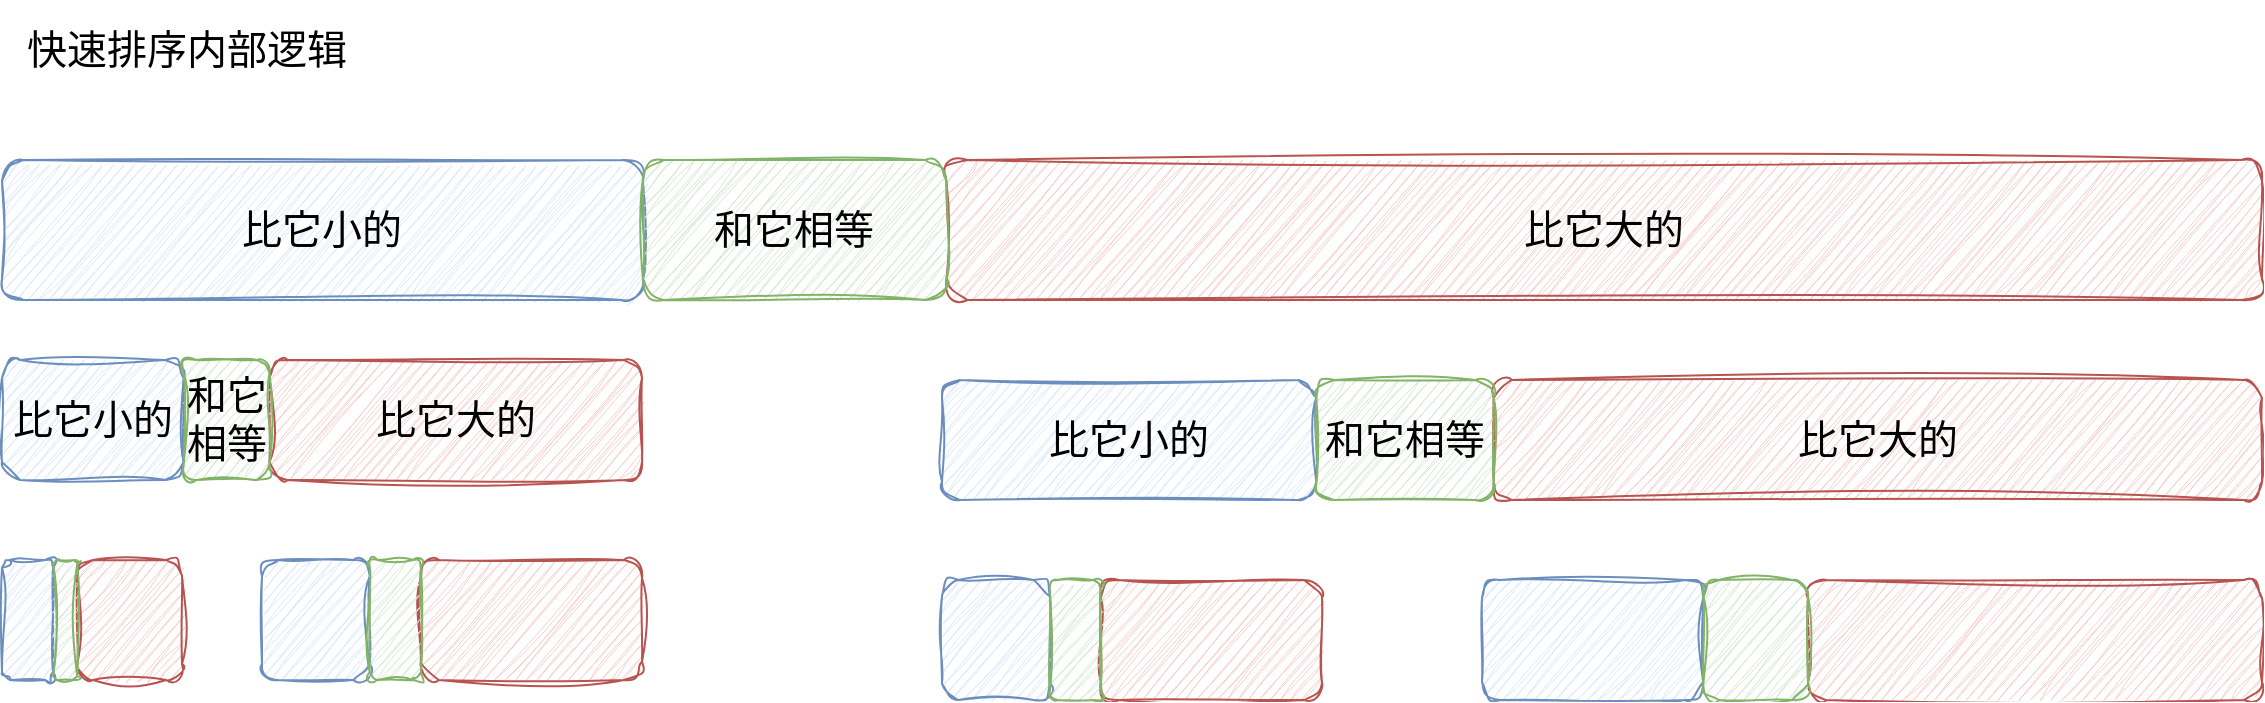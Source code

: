 <mxfile>
    <diagram id="BZZcQW6atTqjhy44g_oU" name="第 1 页">
        <mxGraphModel dx="1132" dy="723" grid="0" gridSize="10" guides="1" tooltips="1" connect="1" arrows="1" fold="1" page="1" pageScale="1" pageWidth="1200" pageHeight="1600" background="none" math="0" shadow="0">
            <root>
                <mxCell id="0"/>
                <mxCell id="1" parent="0"/>
                <mxCell id="147" value="" style="group" vertex="1" connectable="0" parent="1">
                    <mxGeometry x="150" y="390" width="320" height="60" as="geometry"/>
                </mxCell>
                <mxCell id="134" value="比它小的" style="rounded=1;whiteSpace=wrap;html=1;hachureGap=4;fontFamily=Architects Daughter;fontSource=https%3A%2F%2Ffonts.googleapis.com%2Fcss%3Ffamily%3DArchitects%2BDaughter;fontSize=20;fillColor=#dae8fc;strokeColor=#6c8ebf;shadow=0;glass=0;sketch=1;curveFitting=1;jiggle=2;" vertex="1" parent="147">
                    <mxGeometry width="90.746" height="60" as="geometry"/>
                </mxCell>
                <mxCell id="136" value="比它大的" style="rounded=1;whiteSpace=wrap;html=1;sketch=1;hachureGap=4;jiggle=2;curveFitting=1;fontFamily=Architects Daughter;fontSource=https%3A%2F%2Ffonts.googleapis.com%2Fcss%3Ffamily%3DArchitects%2BDaughter;fontSize=20;fillColor=#f8cecc;strokeColor=#b85450;" vertex="1" parent="147">
                    <mxGeometry x="133.731" width="186.269" height="60" as="geometry"/>
                </mxCell>
                <mxCell id="135" value="和它相等" style="rounded=1;whiteSpace=wrap;html=1;hachureGap=4;fontFamily=Architects Daughter;fontSource=https%3A%2F%2Ffonts.googleapis.com%2Fcss%3Ffamily%3DArchitects%2BDaughter;fontSize=20;fillStyle=auto;fillColor=#d5e8d4;strokeColor=#82b366;shadow=0;sketch=1;curveFitting=1;jiggle=2;imageWidth=24;imageAspect=1;overflow=visible;recursiveResize=1;" vertex="1" parent="147">
                    <mxGeometry x="90.746" width="42.985" height="60" as="geometry"/>
                </mxCell>
                <mxCell id="148" value="" style="group" vertex="1" connectable="0" parent="1">
                    <mxGeometry x="150" y="290" width="1130" height="70" as="geometry"/>
                </mxCell>
                <mxCell id="149" value="比它小的" style="rounded=1;whiteSpace=wrap;html=1;hachureGap=4;fontFamily=Architects Daughter;fontSource=https%3A%2F%2Ffonts.googleapis.com%2Fcss%3Ffamily%3DArchitects%2BDaughter;fontSize=20;fillColor=#dae8fc;strokeColor=#6c8ebf;shadow=0;glass=0;sketch=1;curveFitting=1;jiggle=2;" vertex="1" parent="148">
                    <mxGeometry width="320.448" height="70" as="geometry"/>
                </mxCell>
                <mxCell id="150" value="比它大的" style="rounded=1;whiteSpace=wrap;html=1;sketch=1;hachureGap=4;jiggle=2;curveFitting=1;fontFamily=Architects Daughter;fontSource=https%3A%2F%2Ffonts.googleapis.com%2Fcss%3Ffamily%3DArchitects%2BDaughter;fontSize=20;fillColor=#f8cecc;strokeColor=#b85450;" vertex="1" parent="148">
                    <mxGeometry x="472.239" width="657.761" height="70" as="geometry"/>
                </mxCell>
                <mxCell id="151" value="和它相等" style="rounded=1;whiteSpace=wrap;html=1;hachureGap=4;fontFamily=Architects Daughter;fontSource=https%3A%2F%2Ffonts.googleapis.com%2Fcss%3Ffamily%3DArchitects%2BDaughter;fontSize=20;fillStyle=auto;fillColor=#d5e8d4;strokeColor=#82b366;shadow=0;sketch=1;curveFitting=1;jiggle=2;imageWidth=24;imageAspect=1;overflow=visible;recursiveResize=1;" vertex="1" parent="148">
                    <mxGeometry x="320.448" width="151.791" height="70" as="geometry"/>
                </mxCell>
                <mxCell id="153" value="" style="group" vertex="1" connectable="0" parent="1">
                    <mxGeometry x="620" y="400" width="660" height="60" as="geometry"/>
                </mxCell>
                <mxCell id="154" value="比它小的" style="rounded=1;whiteSpace=wrap;html=1;hachureGap=4;fontFamily=Architects Daughter;fontSource=https%3A%2F%2Ffonts.googleapis.com%2Fcss%3Ffamily%3DArchitects%2BDaughter;fontSize=20;fillColor=#dae8fc;strokeColor=#6c8ebf;shadow=0;glass=0;sketch=1;curveFitting=1;jiggle=2;" vertex="1" parent="153">
                    <mxGeometry width="187.164" height="60" as="geometry"/>
                </mxCell>
                <mxCell id="155" value="比它大的" style="rounded=1;whiteSpace=wrap;html=1;sketch=1;hachureGap=4;jiggle=2;curveFitting=1;fontFamily=Architects Daughter;fontSource=https%3A%2F%2Ffonts.googleapis.com%2Fcss%3Ffamily%3DArchitects%2BDaughter;fontSize=20;fillColor=#f8cecc;strokeColor=#b85450;" vertex="1" parent="153">
                    <mxGeometry x="275.821" width="384.179" height="60" as="geometry"/>
                </mxCell>
                <mxCell id="156" value="和它相等" style="rounded=1;whiteSpace=wrap;html=1;hachureGap=4;fontFamily=Architects Daughter;fontSource=https%3A%2F%2Ffonts.googleapis.com%2Fcss%3Ffamily%3DArchitects%2BDaughter;fontSize=20;fillStyle=auto;fillColor=#d5e8d4;strokeColor=#82b366;shadow=0;sketch=1;curveFitting=1;jiggle=2;imageWidth=24;imageAspect=1;overflow=visible;recursiveResize=1;" vertex="1" parent="153">
                    <mxGeometry x="187.164" width="88.657" height="60" as="geometry"/>
                </mxCell>
                <mxCell id="157" value="" style="group" vertex="1" connectable="0" parent="1">
                    <mxGeometry x="150" y="490" width="90" height="60" as="geometry"/>
                </mxCell>
                <mxCell id="158" value="" style="rounded=1;whiteSpace=wrap;html=1;hachureGap=4;fontFamily=Architects Daughter;fontSource=https%3A%2F%2Ffonts.googleapis.com%2Fcss%3Ffamily%3DArchitects%2BDaughter;fontSize=20;fillColor=#dae8fc;strokeColor=#6c8ebf;shadow=0;glass=0;sketch=1;curveFitting=1;jiggle=2;" vertex="1" parent="157">
                    <mxGeometry width="25.522" height="60" as="geometry"/>
                </mxCell>
                <mxCell id="159" value="" style="rounded=1;whiteSpace=wrap;html=1;sketch=1;hachureGap=4;jiggle=2;curveFitting=1;fontFamily=Architects Daughter;fontSource=https%3A%2F%2Ffonts.googleapis.com%2Fcss%3Ffamily%3DArchitects%2BDaughter;fontSize=20;fillColor=#f8cecc;strokeColor=#b85450;" vertex="1" parent="157">
                    <mxGeometry x="37.612" width="52.388" height="60" as="geometry"/>
                </mxCell>
                <mxCell id="161" style="edgeStyle=none;sketch=1;hachureGap=4;jiggle=2;curveFitting=1;html=1;exitX=1;exitY=0.5;exitDx=0;exitDy=0;fontFamily=Architects Daughter;fontSource=https%3A%2F%2Ffonts.googleapis.com%2Fcss%3Ffamily%3DArchitects%2BDaughter;fontSize=16;" edge="1" parent="157" source="160" target="159">
                    <mxGeometry relative="1" as="geometry"/>
                </mxCell>
                <mxCell id="160" value="" style="rounded=1;whiteSpace=wrap;html=1;hachureGap=4;fontFamily=Architects Daughter;fontSource=https%3A%2F%2Ffonts.googleapis.com%2Fcss%3Ffamily%3DArchitects%2BDaughter;fontSize=20;fillStyle=auto;fillColor=#d5e8d4;strokeColor=#82b366;shadow=0;sketch=1;curveFitting=1;jiggle=2;imageWidth=24;imageAspect=1;overflow=visible;recursiveResize=1;" vertex="1" parent="157">
                    <mxGeometry x="25.522" width="12.09" height="60" as="geometry"/>
                </mxCell>
                <mxCell id="162" value="" style="group" vertex="1" connectable="0" parent="1">
                    <mxGeometry x="620" y="500" width="190" height="60" as="geometry"/>
                </mxCell>
                <mxCell id="163" value="" style="rounded=1;whiteSpace=wrap;html=1;hachureGap=4;fontFamily=Architects Daughter;fontSource=https%3A%2F%2Ffonts.googleapis.com%2Fcss%3Ffamily%3DArchitects%2BDaughter;fontSize=20;fillColor=#dae8fc;strokeColor=#6c8ebf;shadow=0;glass=0;sketch=1;curveFitting=1;jiggle=2;" vertex="1" parent="162">
                    <mxGeometry width="53.881" height="60" as="geometry"/>
                </mxCell>
                <mxCell id="164" value="" style="rounded=1;whiteSpace=wrap;html=1;sketch=1;hachureGap=4;jiggle=2;curveFitting=1;fontFamily=Architects Daughter;fontSource=https%3A%2F%2Ffonts.googleapis.com%2Fcss%3Ffamily%3DArchitects%2BDaughter;fontSize=20;fillColor=#f8cecc;strokeColor=#b85450;" vertex="1" parent="162">
                    <mxGeometry x="79.403" width="110.597" height="60" as="geometry"/>
                </mxCell>
                <mxCell id="165" style="edgeStyle=none;sketch=1;hachureGap=4;jiggle=2;curveFitting=1;html=1;exitX=1;exitY=0.5;exitDx=0;exitDy=0;fontFamily=Architects Daughter;fontSource=https%3A%2F%2Ffonts.googleapis.com%2Fcss%3Ffamily%3DArchitects%2BDaughter;fontSize=16;" edge="1" parent="162" source="166" target="164">
                    <mxGeometry relative="1" as="geometry"/>
                </mxCell>
                <mxCell id="166" value="" style="rounded=1;whiteSpace=wrap;html=1;hachureGap=4;fontFamily=Architects Daughter;fontSource=https%3A%2F%2Ffonts.googleapis.com%2Fcss%3Ffamily%3DArchitects%2BDaughter;fontSize=20;fillStyle=auto;fillColor=#d5e8d4;strokeColor=#82b366;shadow=0;sketch=1;curveFitting=1;jiggle=2;imageWidth=24;imageAspect=1;overflow=visible;recursiveResize=1;" vertex="1" parent="162">
                    <mxGeometry x="53.881" width="25.522" height="60" as="geometry"/>
                </mxCell>
                <mxCell id="167" value="" style="group" vertex="1" connectable="0" parent="1">
                    <mxGeometry x="280" y="490" width="190" height="60" as="geometry"/>
                </mxCell>
                <mxCell id="168" value="" style="rounded=1;whiteSpace=wrap;html=1;hachureGap=4;fontFamily=Architects Daughter;fontSource=https%3A%2F%2Ffonts.googleapis.com%2Fcss%3Ffamily%3DArchitects%2BDaughter;fontSize=20;fillColor=#dae8fc;strokeColor=#6c8ebf;shadow=0;glass=0;sketch=1;curveFitting=1;jiggle=2;" vertex="1" parent="167">
                    <mxGeometry width="53.881" height="60" as="geometry"/>
                </mxCell>
                <mxCell id="169" value="" style="rounded=1;whiteSpace=wrap;html=1;sketch=1;hachureGap=4;jiggle=2;curveFitting=1;fontFamily=Architects Daughter;fontSource=https%3A%2F%2Ffonts.googleapis.com%2Fcss%3Ffamily%3DArchitects%2BDaughter;fontSize=20;fillColor=#f8cecc;strokeColor=#b85450;" vertex="1" parent="167">
                    <mxGeometry x="79.403" width="110.597" height="60" as="geometry"/>
                </mxCell>
                <mxCell id="170" style="edgeStyle=none;sketch=1;hachureGap=4;jiggle=2;curveFitting=1;html=1;exitX=1;exitY=0.5;exitDx=0;exitDy=0;fontFamily=Architects Daughter;fontSource=https%3A%2F%2Ffonts.googleapis.com%2Fcss%3Ffamily%3DArchitects%2BDaughter;fontSize=16;" edge="1" parent="167" source="171" target="169">
                    <mxGeometry relative="1" as="geometry"/>
                </mxCell>
                <mxCell id="171" value="" style="rounded=1;whiteSpace=wrap;html=1;hachureGap=4;fontFamily=Architects Daughter;fontSource=https%3A%2F%2Ffonts.googleapis.com%2Fcss%3Ffamily%3DArchitects%2BDaughter;fontSize=20;fillStyle=auto;fillColor=#d5e8d4;strokeColor=#82b366;shadow=0;sketch=1;curveFitting=1;jiggle=2;imageWidth=24;imageAspect=1;overflow=visible;recursiveResize=1;" vertex="1" parent="167">
                    <mxGeometry x="53.881" width="25.522" height="60" as="geometry"/>
                </mxCell>
                <mxCell id="172" value="" style="group" vertex="1" connectable="0" parent="1">
                    <mxGeometry x="890" y="500" width="390" height="60" as="geometry"/>
                </mxCell>
                <mxCell id="173" value="" style="rounded=1;whiteSpace=wrap;html=1;hachureGap=4;fontFamily=Architects Daughter;fontSource=https%3A%2F%2Ffonts.googleapis.com%2Fcss%3Ffamily%3DArchitects%2BDaughter;fontSize=20;fillColor=#dae8fc;strokeColor=#6c8ebf;shadow=0;glass=0;sketch=1;curveFitting=1;jiggle=2;" vertex="1" parent="172">
                    <mxGeometry width="110.597" height="60" as="geometry"/>
                </mxCell>
                <mxCell id="174" value="" style="rounded=1;whiteSpace=wrap;html=1;sketch=1;hachureGap=4;jiggle=2;curveFitting=1;fontFamily=Architects Daughter;fontSource=https%3A%2F%2Ffonts.googleapis.com%2Fcss%3Ffamily%3DArchitects%2BDaughter;fontSize=20;fillColor=#f8cecc;strokeColor=#b85450;" vertex="1" parent="172">
                    <mxGeometry x="162.985" width="227.015" height="60" as="geometry"/>
                </mxCell>
                <mxCell id="175" style="edgeStyle=none;sketch=1;hachureGap=4;jiggle=2;curveFitting=1;html=1;exitX=1;exitY=0.5;exitDx=0;exitDy=0;fontFamily=Architects Daughter;fontSource=https%3A%2F%2Ffonts.googleapis.com%2Fcss%3Ffamily%3DArchitects%2BDaughter;fontSize=16;" edge="1" parent="172" source="176" target="174">
                    <mxGeometry relative="1" as="geometry"/>
                </mxCell>
                <mxCell id="176" value="" style="rounded=1;whiteSpace=wrap;html=1;hachureGap=4;fontFamily=Architects Daughter;fontSource=https%3A%2F%2Ffonts.googleapis.com%2Fcss%3Ffamily%3DArchitects%2BDaughter;fontSize=20;fillStyle=auto;fillColor=#d5e8d4;strokeColor=#82b366;shadow=0;sketch=1;curveFitting=1;jiggle=2;imageWidth=24;imageAspect=1;overflow=visible;recursiveResize=1;" vertex="1" parent="172">
                    <mxGeometry x="110.597" width="52.388" height="60" as="geometry"/>
                </mxCell>
                <mxCell id="177" value="快速排序内部逻辑" style="text;html=1;strokeColor=none;fillColor=none;align=center;verticalAlign=middle;whiteSpace=wrap;rounded=0;shadow=0;glass=0;sketch=1;hachureGap=4;jiggle=2;fillStyle=auto;curveFitting=1;fontFamily=Architects Daughter;fontSource=https%3A%2F%2Ffonts.googleapis.com%2Fcss%3Ffamily%3DArchitects%2BDaughter;fontSize=20;" vertex="1" parent="1">
                    <mxGeometry x="150" y="210" width="185" height="50" as="geometry"/>
                </mxCell>
            </root>
        </mxGraphModel>
    </diagram>
</mxfile>